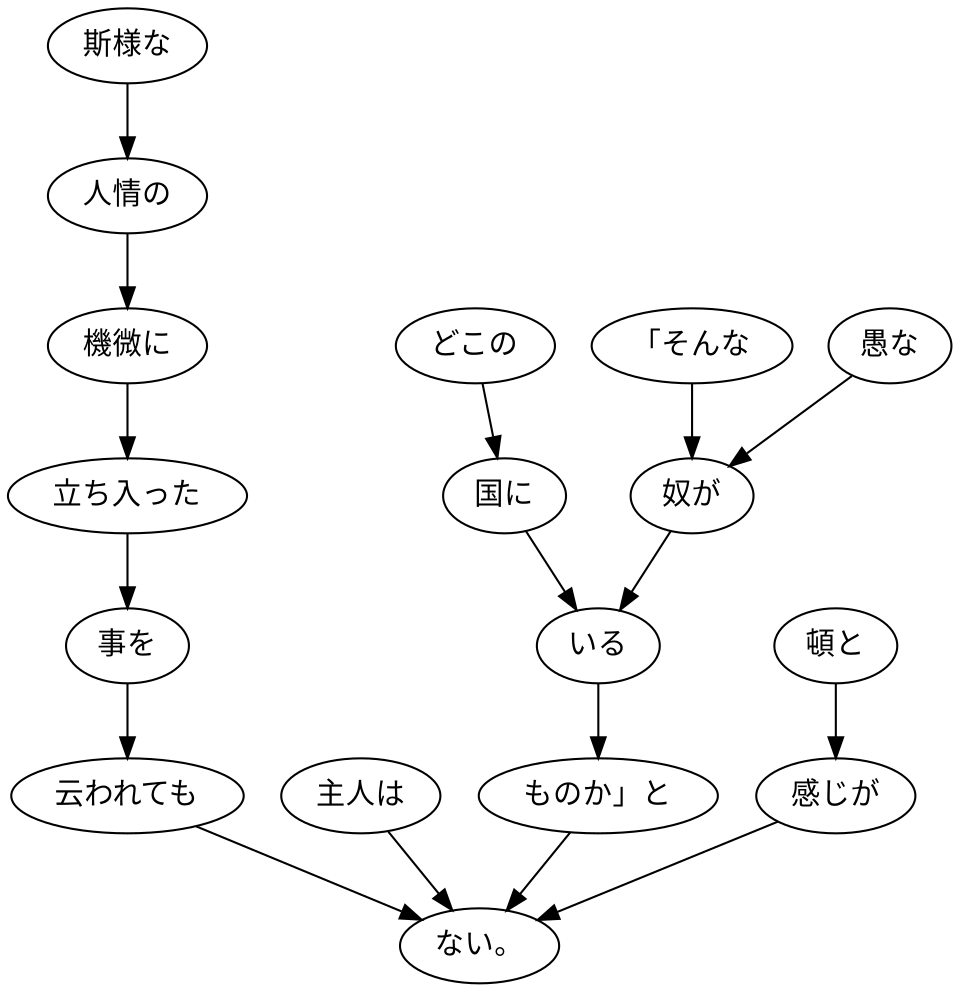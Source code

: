 digraph graph2417 {
	node0 [label="「そんな"];
	node1 [label="愚な"];
	node2 [label="奴が"];
	node3 [label="どこの"];
	node4 [label="国に"];
	node5 [label="いる"];
	node6 [label="ものか」と"];
	node7 [label="主人は"];
	node8 [label="斯様な"];
	node9 [label="人情の"];
	node10 [label="機微に"];
	node11 [label="立ち入った"];
	node12 [label="事を"];
	node13 [label="云われても"];
	node14 [label="頓と"];
	node15 [label="感じが"];
	node16 [label="ない。"];
	node0 -> node2;
	node1 -> node2;
	node2 -> node5;
	node3 -> node4;
	node4 -> node5;
	node5 -> node6;
	node6 -> node16;
	node7 -> node16;
	node8 -> node9;
	node9 -> node10;
	node10 -> node11;
	node11 -> node12;
	node12 -> node13;
	node13 -> node16;
	node14 -> node15;
	node15 -> node16;
}
